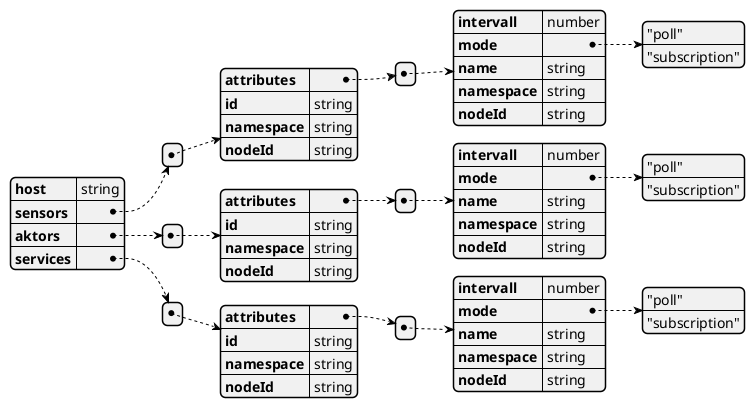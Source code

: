@startjson "OPC UA Config"
{
  "host": "string",
  "sensors": [
    {
      "attributes": [
        {
          "intervall": "number",
          "mode": ["\"poll\"", "\"subscription\""],
          "name": "string",
          "namespace": "string",
          "nodeId": "string"
        }
      ],
      "id": "string",
      "namespace": "string",
      "nodeId": "string"
    }
  ],
  "aktors": [
    {
      "attributes": [
        {
          "intervall": "number",
          "mode": ["\"poll\"", "\"subscription\""],
          "name": "string",
          "namespace": "string",
          "nodeId": "string"
        }
      ],
      "id": "string",
      "namespace": "string",
      "nodeId": "string"
    }
  ],
  "services": [
    {
      "attributes": [
        {
          "intervall": "number",
          "mode": ["\"poll\"", "\"subscription\""],
          "name": "string",
          "namespace": "string",
          "nodeId": "string"
        }
      ],
      "id": "string",
      "namespace": "string",
      "nodeId": "string"
    }
  ]
}

@endjson
